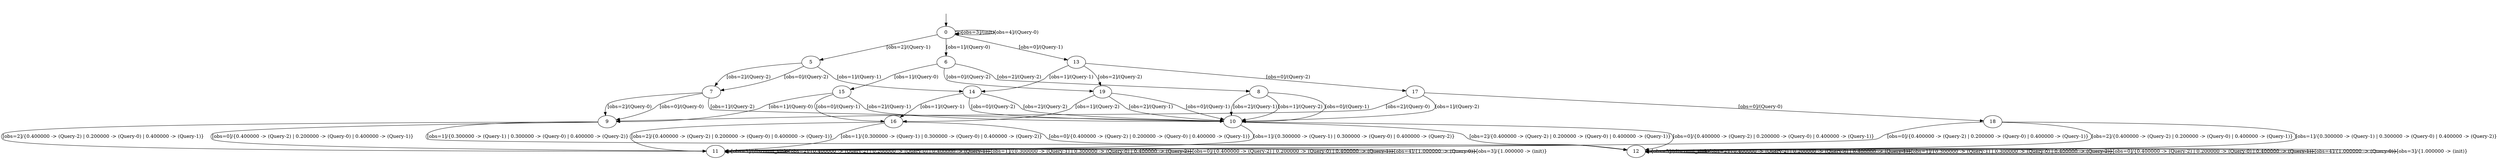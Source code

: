 digraph {
19;
18;
17;
16;
15;
14;
13;
0;
5;
6;
7;
8;
9;
10;
11;
12;
__init [label="", style=invis, width=0];
__init -> 0;
19 -> 10 [label="[obs=2]/(Query-1)"];
19 -> 16 [label="[obs=1]/(Query-2)"];
19 -> 10 [label="[obs=0]/(Query-1)"];
18 -> 12 [label="[obs=2]/{0.400000 -> (Query-2) | 0.200000 -> (Query-0) | 0.400000 -> (Query-1)}"];
18 -> 12 [label="[obs=1]/{0.300000 -> (Query-1) | 0.300000 -> (Query-0) | 0.400000 -> (Query-2)}"];
18 -> 11 [label="[obs=0]/{0.400000 -> (Query-2) | 0.200000 -> (Query-0) | 0.400000 -> (Query-1)}"];
17 -> 9 [label="[obs=2]/(Query-0)"];
17 -> 10 [label="[obs=1]/(Query-2)"];
17 -> 18 [label="[obs=0]/(Query-0)"];
16 -> 12 [label="[obs=0]/{0.400000 -> (Query-2) | 0.200000 -> (Query-0) | 0.400000 -> (Query-1)}"];
16 -> 11 [label="[obs=2]/{0.400000 -> (Query-2) | 0.200000 -> (Query-0) | 0.400000 -> (Query-1)}"];
16 -> 11 [label="[obs=1]/{0.300000 -> (Query-1) | 0.300000 -> (Query-0) | 0.400000 -> (Query-2)}"];
15 -> 10 [label="[obs=2]/(Query-1)"];
15 -> 9 [label="[obs=1]/(Query-0)"];
15 -> 16 [label="[obs=0]/(Query-1)"];
14 -> 10 [label="[obs=2]/(Query-2)"];
14 -> 16 [label="[obs=1]/(Query-1)"];
14 -> 10 [label="[obs=0]/(Query-2)"];
13 -> 19 [label="[obs=2]/(Query-2)"];
13 -> 14 [label="[obs=1]/(Query-1)"];
13 -> 17 [label="[obs=0]/(Query-2)"];
0 -> 0 [label="[obs=3]/(init)"];
0 -> 5 [label="[obs=2]/(Query-1)"];
0 -> 6 [label="[obs=1]/(Query-0)"];
0 -> 13 [label="[obs=0]/(Query-1)"];
0 -> 0 [label="[obs=4]/(Query-0)"];
5 -> 7 [label="[obs=2]/(Query-2)"];
5 -> 14 [label="[obs=1]/(Query-1)"];
5 -> 7 [label="[obs=0]/(Query-2)"];
6 -> 8 [label="[obs=2]/(Query-2)"];
6 -> 15 [label="[obs=1]/(Query-0)"];
6 -> 19 [label="[obs=0]/(Query-2)"];
7 -> 9 [label="[obs=2]/(Query-0)"];
7 -> 10 [label="[obs=1]/(Query-2)"];
7 -> 9 [label="[obs=0]/(Query-0)"];
8 -> 10 [label="[obs=2]/(Query-1)"];
8 -> 10 [label="[obs=1]/(Query-2)"];
8 -> 10 [label="[obs=0]/(Query-1)"];
9 -> 12 [label="[obs=1]/{0.300000 -> (Query-1) | 0.300000 -> (Query-0) | 0.400000 -> (Query-2)}"];
9 -> 11 [label="[obs=2]/{0.400000 -> (Query-2) | 0.200000 -> (Query-0) | 0.400000 -> (Query-1)}"];
9 -> 11 [label="[obs=0]/{0.400000 -> (Query-2) | 0.200000 -> (Query-0) | 0.400000 -> (Query-1)}"];
10 -> 12 [label="[obs=2]/{0.400000 -> (Query-2) | 0.200000 -> (Query-0) | 0.400000 -> (Query-1)}"];
10 -> 12 [label="[obs=0]/{0.400000 -> (Query-2) | 0.200000 -> (Query-0) | 0.400000 -> (Query-1)}"];
10 -> 11 [label="[obs=1]/{0.300000 -> (Query-1) | 0.300000 -> (Query-0) | 0.400000 -> (Query-2)}"];
11 -> 11 [label="[obs=5]/(discount_sink)"];
11 -> 11 [label="[obs=2]/{0.400000 -> (Query-2) | 0.200000 -> (Query-0) | 0.400000 -> (Query-1)}"];
11 -> 11 [label="[obs=1]/{0.300000 -> (Query-1) | 0.300000 -> (Query-0) | 0.400000 -> (Query-2)}"];
11 -> 11 [label="[obs=0]/{0.400000 -> (Query-2) | 0.200000 -> (Query-0) | 0.400000 -> (Query-1)}"];
11 -> 11 [label="[obs=4]/{1.000000 -> (Query-0)}"];
11 -> 11 [label="[obs=3]/{1.000000 -> (init)}"];
12 -> 12 [label="[obs=5]/(discount_sink)"];
12 -> 12 [label="[obs=2]/{0.400000 -> (Query-2) | 0.200000 -> (Query-0) | 0.400000 -> (Query-1)}"];
12 -> 12 [label="[obs=1]/{0.300000 -> (Query-1) | 0.300000 -> (Query-0) | 0.400000 -> (Query-2)}"];
12 -> 12 [label="[obs=0]/{0.400000 -> (Query-2) | 0.200000 -> (Query-0) | 0.400000 -> (Query-1)}"];
12 -> 12 [label="[obs=4]/{1.000000 -> (Query-0)}"];
12 -> 12 [label="[obs=3]/{1.000000 -> (init)}"];
}
